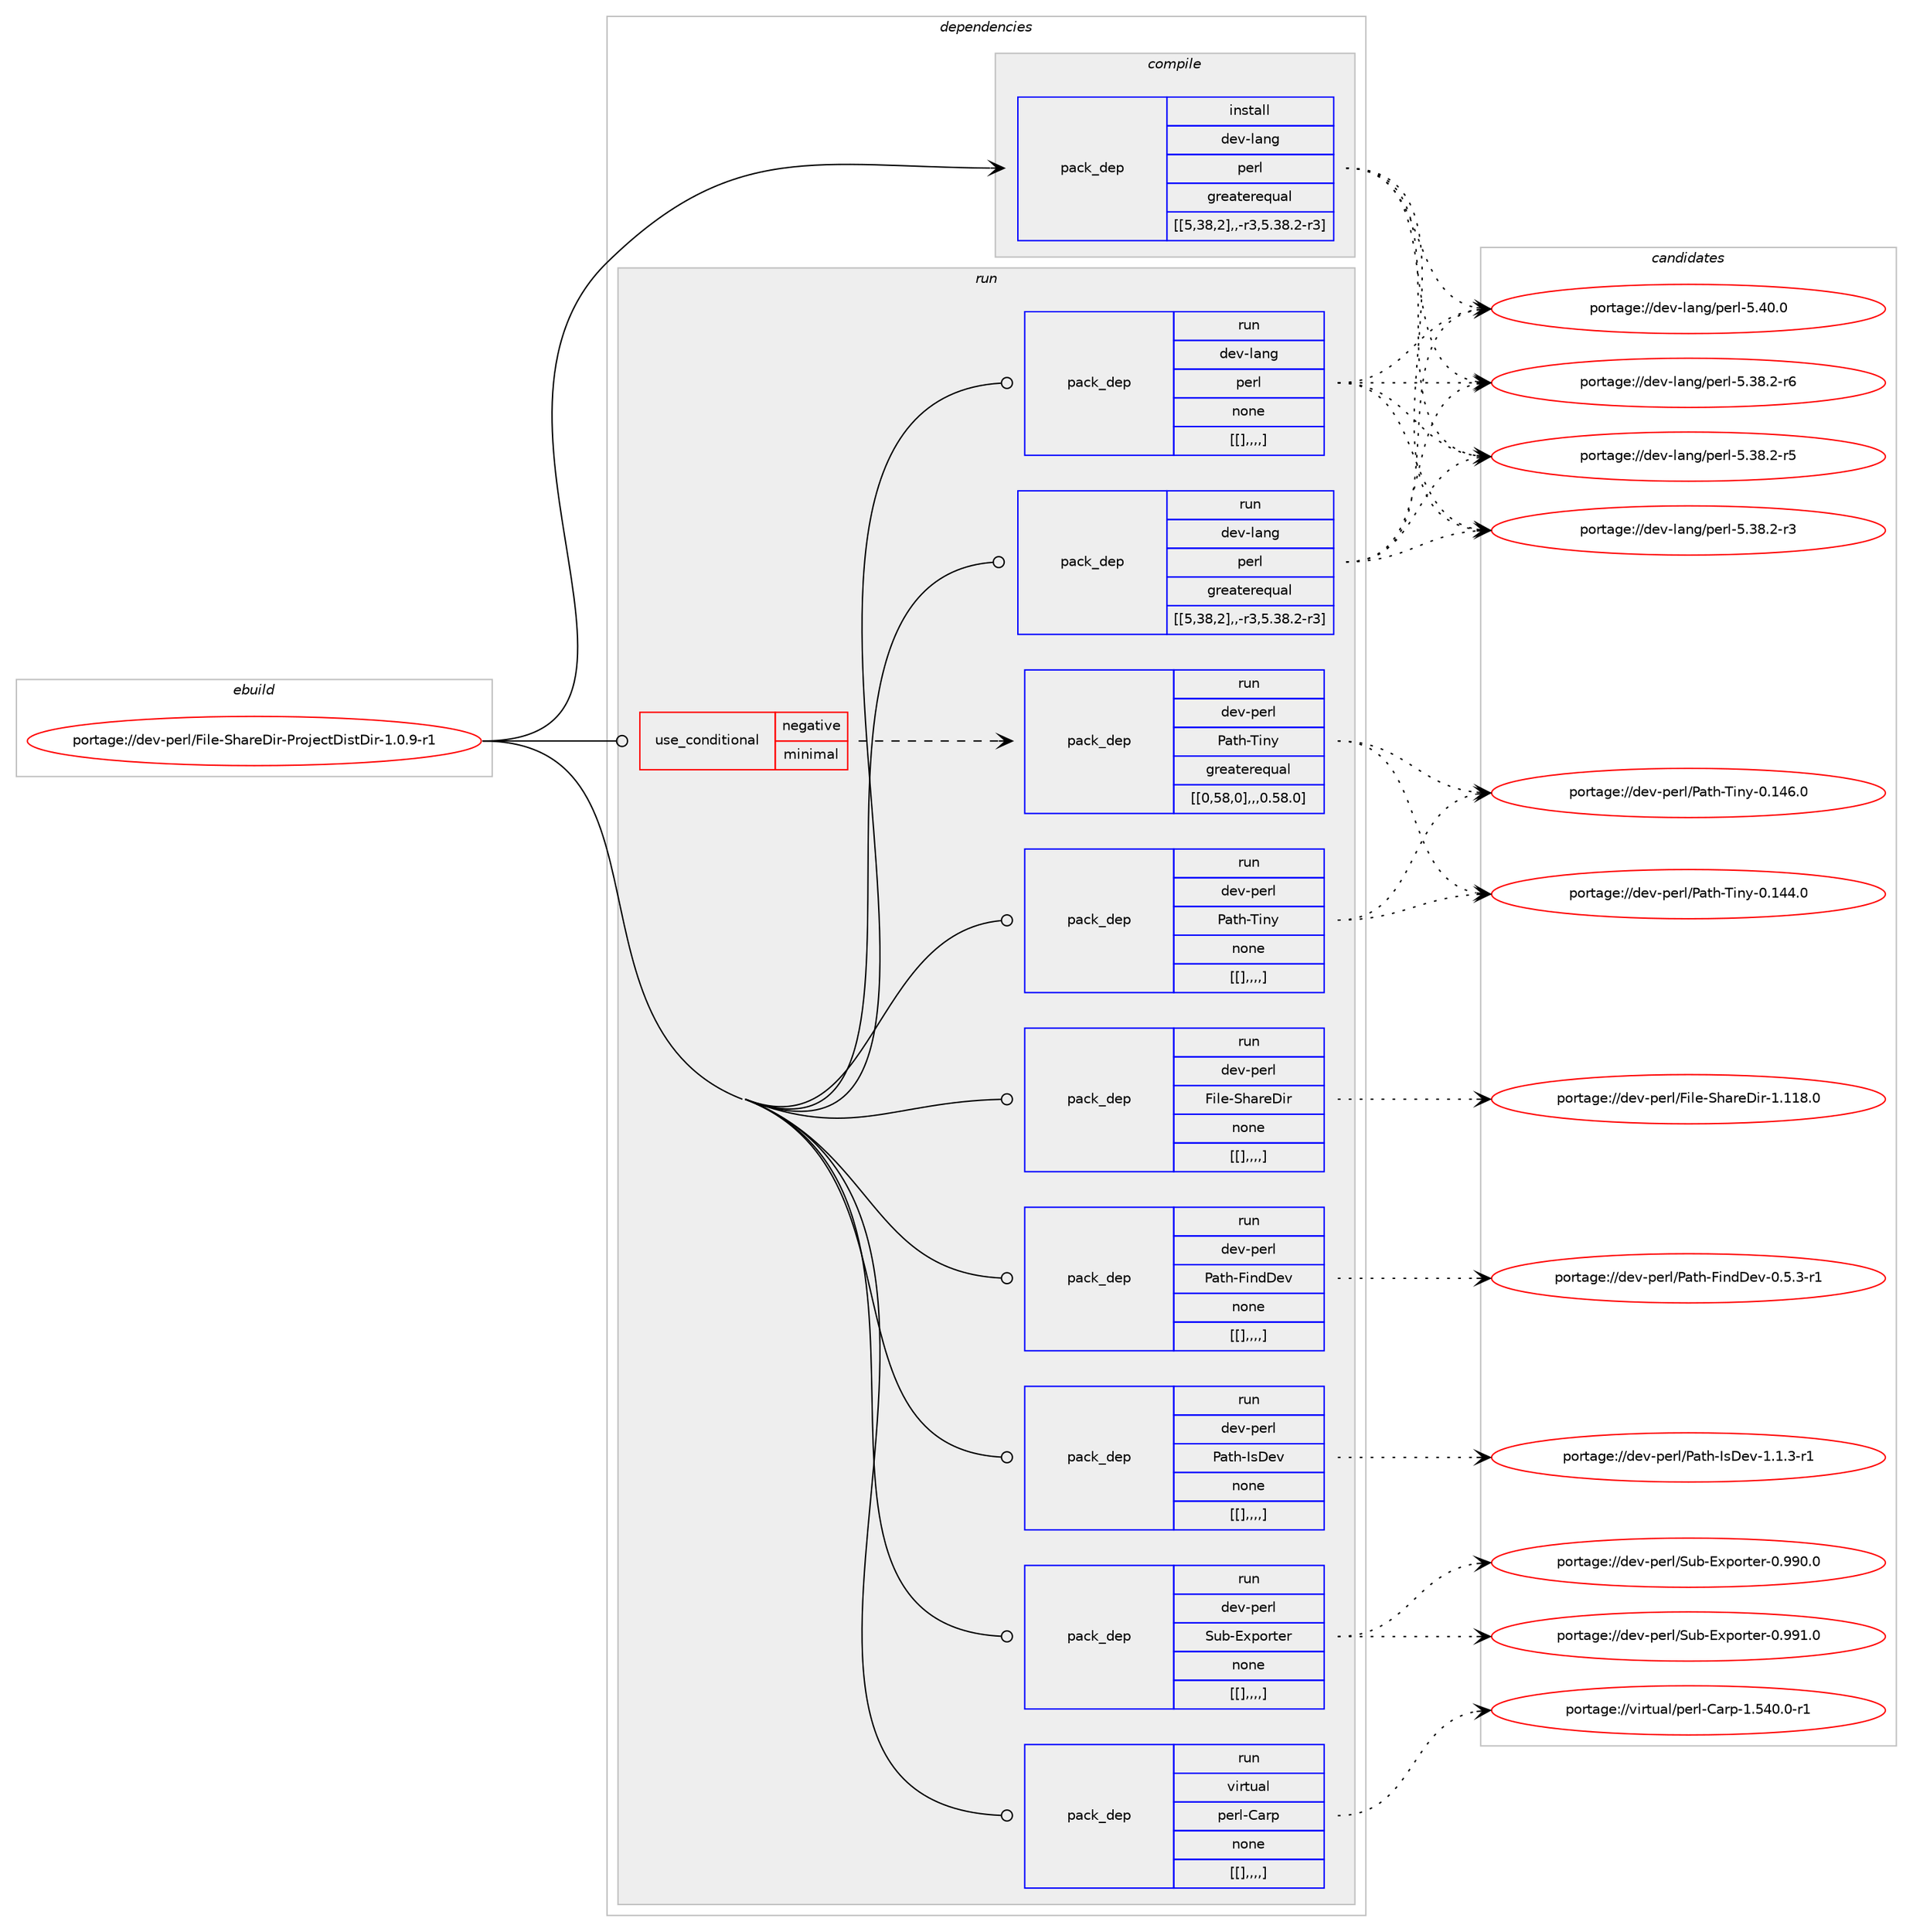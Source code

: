 digraph prolog {

# *************
# Graph options
# *************

newrank=true;
concentrate=true;
compound=true;
graph [rankdir=LR,fontname=Helvetica,fontsize=10,ranksep=1.5];#, ranksep=2.5, nodesep=0.2];
edge  [arrowhead=vee];
node  [fontname=Helvetica,fontsize=10];

# **********
# The ebuild
# **********

subgraph cluster_leftcol {
color=gray;
label=<<i>ebuild</i>>;
id [label="portage://dev-perl/File-ShareDir-ProjectDistDir-1.0.9-r1", color=red, width=4, href="../dev-perl/File-ShareDir-ProjectDistDir-1.0.9-r1.svg"];
}

# ****************
# The dependencies
# ****************

subgraph cluster_midcol {
color=gray;
label=<<i>dependencies</i>>;
subgraph cluster_compile {
fillcolor="#eeeeee";
style=filled;
label=<<i>compile</i>>;
subgraph pack99640 {
dependency131218 [label=<<TABLE BORDER="0" CELLBORDER="1" CELLSPACING="0" CELLPADDING="4" WIDTH="220"><TR><TD ROWSPAN="6" CELLPADDING="30">pack_dep</TD></TR><TR><TD WIDTH="110">install</TD></TR><TR><TD>dev-lang</TD></TR><TR><TD>perl</TD></TR><TR><TD>greaterequal</TD></TR><TR><TD>[[5,38,2],,-r3,5.38.2-r3]</TD></TR></TABLE>>, shape=none, color=blue];
}
id:e -> dependency131218:w [weight=20,style="solid",arrowhead="vee"];
}
subgraph cluster_compileandrun {
fillcolor="#eeeeee";
style=filled;
label=<<i>compile and run</i>>;
}
subgraph cluster_run {
fillcolor="#eeeeee";
style=filled;
label=<<i>run</i>>;
subgraph cond30401 {
dependency131219 [label=<<TABLE BORDER="0" CELLBORDER="1" CELLSPACING="0" CELLPADDING="4"><TR><TD ROWSPAN="3" CELLPADDING="10">use_conditional</TD></TR><TR><TD>negative</TD></TR><TR><TD>minimal</TD></TR></TABLE>>, shape=none, color=red];
subgraph pack99641 {
dependency131220 [label=<<TABLE BORDER="0" CELLBORDER="1" CELLSPACING="0" CELLPADDING="4" WIDTH="220"><TR><TD ROWSPAN="6" CELLPADDING="30">pack_dep</TD></TR><TR><TD WIDTH="110">run</TD></TR><TR><TD>dev-perl</TD></TR><TR><TD>Path-Tiny</TD></TR><TR><TD>greaterequal</TD></TR><TR><TD>[[0,58,0],,,0.58.0]</TD></TR></TABLE>>, shape=none, color=blue];
}
dependency131219:e -> dependency131220:w [weight=20,style="dashed",arrowhead="vee"];
}
id:e -> dependency131219:w [weight=20,style="solid",arrowhead="odot"];
subgraph pack99642 {
dependency131221 [label=<<TABLE BORDER="0" CELLBORDER="1" CELLSPACING="0" CELLPADDING="4" WIDTH="220"><TR><TD ROWSPAN="6" CELLPADDING="30">pack_dep</TD></TR><TR><TD WIDTH="110">run</TD></TR><TR><TD>dev-lang</TD></TR><TR><TD>perl</TD></TR><TR><TD>greaterequal</TD></TR><TR><TD>[[5,38,2],,-r3,5.38.2-r3]</TD></TR></TABLE>>, shape=none, color=blue];
}
id:e -> dependency131221:w [weight=20,style="solid",arrowhead="odot"];
subgraph pack99643 {
dependency131222 [label=<<TABLE BORDER="0" CELLBORDER="1" CELLSPACING="0" CELLPADDING="4" WIDTH="220"><TR><TD ROWSPAN="6" CELLPADDING="30">pack_dep</TD></TR><TR><TD WIDTH="110">run</TD></TR><TR><TD>dev-lang</TD></TR><TR><TD>perl</TD></TR><TR><TD>none</TD></TR><TR><TD>[[],,,,]</TD></TR></TABLE>>, shape=none, color=blue];
}
id:e -> dependency131222:w [weight=20,style="solid",arrowhead="odot"];
subgraph pack99644 {
dependency131223 [label=<<TABLE BORDER="0" CELLBORDER="1" CELLSPACING="0" CELLPADDING="4" WIDTH="220"><TR><TD ROWSPAN="6" CELLPADDING="30">pack_dep</TD></TR><TR><TD WIDTH="110">run</TD></TR><TR><TD>dev-perl</TD></TR><TR><TD>File-ShareDir</TD></TR><TR><TD>none</TD></TR><TR><TD>[[],,,,]</TD></TR></TABLE>>, shape=none, color=blue];
}
id:e -> dependency131223:w [weight=20,style="solid",arrowhead="odot"];
subgraph pack99645 {
dependency131224 [label=<<TABLE BORDER="0" CELLBORDER="1" CELLSPACING="0" CELLPADDING="4" WIDTH="220"><TR><TD ROWSPAN="6" CELLPADDING="30">pack_dep</TD></TR><TR><TD WIDTH="110">run</TD></TR><TR><TD>dev-perl</TD></TR><TR><TD>Path-FindDev</TD></TR><TR><TD>none</TD></TR><TR><TD>[[],,,,]</TD></TR></TABLE>>, shape=none, color=blue];
}
id:e -> dependency131224:w [weight=20,style="solid",arrowhead="odot"];
subgraph pack99646 {
dependency131225 [label=<<TABLE BORDER="0" CELLBORDER="1" CELLSPACING="0" CELLPADDING="4" WIDTH="220"><TR><TD ROWSPAN="6" CELLPADDING="30">pack_dep</TD></TR><TR><TD WIDTH="110">run</TD></TR><TR><TD>dev-perl</TD></TR><TR><TD>Path-IsDev</TD></TR><TR><TD>none</TD></TR><TR><TD>[[],,,,]</TD></TR></TABLE>>, shape=none, color=blue];
}
id:e -> dependency131225:w [weight=20,style="solid",arrowhead="odot"];
subgraph pack99647 {
dependency131226 [label=<<TABLE BORDER="0" CELLBORDER="1" CELLSPACING="0" CELLPADDING="4" WIDTH="220"><TR><TD ROWSPAN="6" CELLPADDING="30">pack_dep</TD></TR><TR><TD WIDTH="110">run</TD></TR><TR><TD>dev-perl</TD></TR><TR><TD>Path-Tiny</TD></TR><TR><TD>none</TD></TR><TR><TD>[[],,,,]</TD></TR></TABLE>>, shape=none, color=blue];
}
id:e -> dependency131226:w [weight=20,style="solid",arrowhead="odot"];
subgraph pack99648 {
dependency131227 [label=<<TABLE BORDER="0" CELLBORDER="1" CELLSPACING="0" CELLPADDING="4" WIDTH="220"><TR><TD ROWSPAN="6" CELLPADDING="30">pack_dep</TD></TR><TR><TD WIDTH="110">run</TD></TR><TR><TD>dev-perl</TD></TR><TR><TD>Sub-Exporter</TD></TR><TR><TD>none</TD></TR><TR><TD>[[],,,,]</TD></TR></TABLE>>, shape=none, color=blue];
}
id:e -> dependency131227:w [weight=20,style="solid",arrowhead="odot"];
subgraph pack99649 {
dependency131228 [label=<<TABLE BORDER="0" CELLBORDER="1" CELLSPACING="0" CELLPADDING="4" WIDTH="220"><TR><TD ROWSPAN="6" CELLPADDING="30">pack_dep</TD></TR><TR><TD WIDTH="110">run</TD></TR><TR><TD>virtual</TD></TR><TR><TD>perl-Carp</TD></TR><TR><TD>none</TD></TR><TR><TD>[[],,,,]</TD></TR></TABLE>>, shape=none, color=blue];
}
id:e -> dependency131228:w [weight=20,style="solid",arrowhead="odot"];
}
}

# **************
# The candidates
# **************

subgraph cluster_choices {
rank=same;
color=gray;
label=<<i>candidates</i>>;

subgraph choice99640 {
color=black;
nodesep=1;
choice10010111845108971101034711210111410845534652484648 [label="portage://dev-lang/perl-5.40.0", color=red, width=4,href="../dev-lang/perl-5.40.0.svg"];
choice100101118451089711010347112101114108455346515646504511454 [label="portage://dev-lang/perl-5.38.2-r6", color=red, width=4,href="../dev-lang/perl-5.38.2-r6.svg"];
choice100101118451089711010347112101114108455346515646504511453 [label="portage://dev-lang/perl-5.38.2-r5", color=red, width=4,href="../dev-lang/perl-5.38.2-r5.svg"];
choice100101118451089711010347112101114108455346515646504511451 [label="portage://dev-lang/perl-5.38.2-r3", color=red, width=4,href="../dev-lang/perl-5.38.2-r3.svg"];
dependency131218:e -> choice10010111845108971101034711210111410845534652484648:w [style=dotted,weight="100"];
dependency131218:e -> choice100101118451089711010347112101114108455346515646504511454:w [style=dotted,weight="100"];
dependency131218:e -> choice100101118451089711010347112101114108455346515646504511453:w [style=dotted,weight="100"];
dependency131218:e -> choice100101118451089711010347112101114108455346515646504511451:w [style=dotted,weight="100"];
}
subgraph choice99641 {
color=black;
nodesep=1;
choice1001011184511210111410847809711610445841051101214548464952544648 [label="portage://dev-perl/Path-Tiny-0.146.0", color=red, width=4,href="../dev-perl/Path-Tiny-0.146.0.svg"];
choice1001011184511210111410847809711610445841051101214548464952524648 [label="portage://dev-perl/Path-Tiny-0.144.0", color=red, width=4,href="../dev-perl/Path-Tiny-0.144.0.svg"];
dependency131220:e -> choice1001011184511210111410847809711610445841051101214548464952544648:w [style=dotted,weight="100"];
dependency131220:e -> choice1001011184511210111410847809711610445841051101214548464952524648:w [style=dotted,weight="100"];
}
subgraph choice99642 {
color=black;
nodesep=1;
choice10010111845108971101034711210111410845534652484648 [label="portage://dev-lang/perl-5.40.0", color=red, width=4,href="../dev-lang/perl-5.40.0.svg"];
choice100101118451089711010347112101114108455346515646504511454 [label="portage://dev-lang/perl-5.38.2-r6", color=red, width=4,href="../dev-lang/perl-5.38.2-r6.svg"];
choice100101118451089711010347112101114108455346515646504511453 [label="portage://dev-lang/perl-5.38.2-r5", color=red, width=4,href="../dev-lang/perl-5.38.2-r5.svg"];
choice100101118451089711010347112101114108455346515646504511451 [label="portage://dev-lang/perl-5.38.2-r3", color=red, width=4,href="../dev-lang/perl-5.38.2-r3.svg"];
dependency131221:e -> choice10010111845108971101034711210111410845534652484648:w [style=dotted,weight="100"];
dependency131221:e -> choice100101118451089711010347112101114108455346515646504511454:w [style=dotted,weight="100"];
dependency131221:e -> choice100101118451089711010347112101114108455346515646504511453:w [style=dotted,weight="100"];
dependency131221:e -> choice100101118451089711010347112101114108455346515646504511451:w [style=dotted,weight="100"];
}
subgraph choice99643 {
color=black;
nodesep=1;
choice10010111845108971101034711210111410845534652484648 [label="portage://dev-lang/perl-5.40.0", color=red, width=4,href="../dev-lang/perl-5.40.0.svg"];
choice100101118451089711010347112101114108455346515646504511454 [label="portage://dev-lang/perl-5.38.2-r6", color=red, width=4,href="../dev-lang/perl-5.38.2-r6.svg"];
choice100101118451089711010347112101114108455346515646504511453 [label="portage://dev-lang/perl-5.38.2-r5", color=red, width=4,href="../dev-lang/perl-5.38.2-r5.svg"];
choice100101118451089711010347112101114108455346515646504511451 [label="portage://dev-lang/perl-5.38.2-r3", color=red, width=4,href="../dev-lang/perl-5.38.2-r3.svg"];
dependency131222:e -> choice10010111845108971101034711210111410845534652484648:w [style=dotted,weight="100"];
dependency131222:e -> choice100101118451089711010347112101114108455346515646504511454:w [style=dotted,weight="100"];
dependency131222:e -> choice100101118451089711010347112101114108455346515646504511453:w [style=dotted,weight="100"];
dependency131222:e -> choice100101118451089711010347112101114108455346515646504511451:w [style=dotted,weight="100"];
}
subgraph choice99644 {
color=black;
nodesep=1;
choice100101118451121011141084770105108101458310497114101681051144549464949564648 [label="portage://dev-perl/File-ShareDir-1.118.0", color=red, width=4,href="../dev-perl/File-ShareDir-1.118.0.svg"];
dependency131223:e -> choice100101118451121011141084770105108101458310497114101681051144549464949564648:w [style=dotted,weight="100"];
}
subgraph choice99645 {
color=black;
nodesep=1;
choice100101118451121011141084780971161044570105110100681011184548465346514511449 [label="portage://dev-perl/Path-FindDev-0.5.3-r1", color=red, width=4,href="../dev-perl/Path-FindDev-0.5.3-r1.svg"];
dependency131224:e -> choice100101118451121011141084780971161044570105110100681011184548465346514511449:w [style=dotted,weight="100"];
}
subgraph choice99646 {
color=black;
nodesep=1;
choice100101118451121011141084780971161044573115681011184549464946514511449 [label="portage://dev-perl/Path-IsDev-1.1.3-r1", color=red, width=4,href="../dev-perl/Path-IsDev-1.1.3-r1.svg"];
dependency131225:e -> choice100101118451121011141084780971161044573115681011184549464946514511449:w [style=dotted,weight="100"];
}
subgraph choice99647 {
color=black;
nodesep=1;
choice1001011184511210111410847809711610445841051101214548464952544648 [label="portage://dev-perl/Path-Tiny-0.146.0", color=red, width=4,href="../dev-perl/Path-Tiny-0.146.0.svg"];
choice1001011184511210111410847809711610445841051101214548464952524648 [label="portage://dev-perl/Path-Tiny-0.144.0", color=red, width=4,href="../dev-perl/Path-Tiny-0.144.0.svg"];
dependency131226:e -> choice1001011184511210111410847809711610445841051101214548464952544648:w [style=dotted,weight="100"];
dependency131226:e -> choice1001011184511210111410847809711610445841051101214548464952524648:w [style=dotted,weight="100"];
}
subgraph choice99648 {
color=black;
nodesep=1;
choice1001011184511210111410847831179845691201121111141161011144548465757494648 [label="portage://dev-perl/Sub-Exporter-0.991.0", color=red, width=4,href="../dev-perl/Sub-Exporter-0.991.0.svg"];
choice1001011184511210111410847831179845691201121111141161011144548465757484648 [label="portage://dev-perl/Sub-Exporter-0.990.0", color=red, width=4,href="../dev-perl/Sub-Exporter-0.990.0.svg"];
dependency131227:e -> choice1001011184511210111410847831179845691201121111141161011144548465757494648:w [style=dotted,weight="100"];
dependency131227:e -> choice1001011184511210111410847831179845691201121111141161011144548465757484648:w [style=dotted,weight="100"];
}
subgraph choice99649 {
color=black;
nodesep=1;
choice118105114116117971084711210111410845679711411245494653524846484511449 [label="portage://virtual/perl-Carp-1.540.0-r1", color=red, width=4,href="../virtual/perl-Carp-1.540.0-r1.svg"];
dependency131228:e -> choice118105114116117971084711210111410845679711411245494653524846484511449:w [style=dotted,weight="100"];
}
}

}

